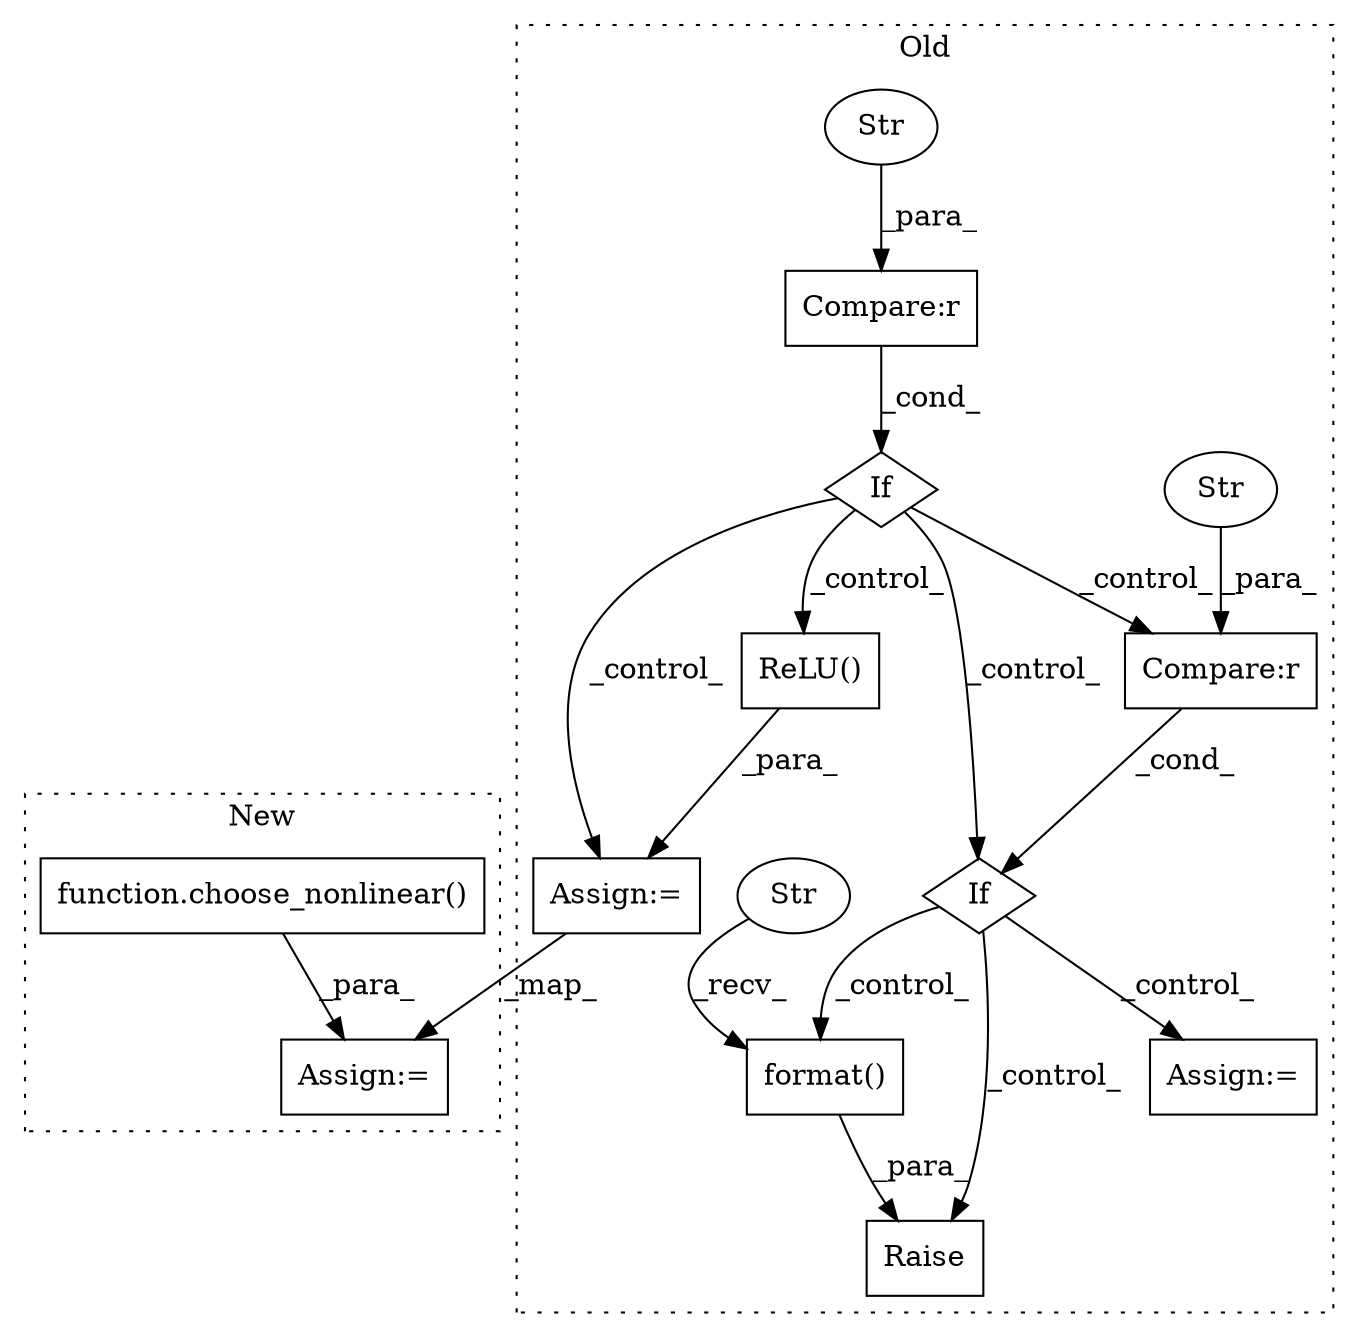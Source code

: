 digraph G {
subgraph cluster0 {
1 [label="format()" a="75" s="15904,15968" l="55,1" shape="box"];
3 [label="If" a="96" s="15778,15797" l="0,18" shape="diamond"];
4 [label="Str" a="66" s="15904" l="47" shape="ellipse"];
5 [label="Raise" a="91" s="15878" l="6" shape="box"];
6 [label="If" a="96" s="15692,15714" l="3,18" shape="diamond"];
7 [label="Compare:r" a="40" s="15695" l="19" shape="box"];
8 [label="Str" a="66" s="15708" l="6" shape="ellipse"];
10 [label="Assign:=" a="68" s="15748" l="3" shape="box"];
11 [label="Compare:r" a="40" s="15778" l="19" shape="box"];
12 [label="Str" a="66" s="15791" l="6" shape="ellipse"];
13 [label="Assign:=" a="68" s="15831" l="3" shape="box"];
14 [label="ReLU()" a="75" s="15751" l="9" shape="box"];
label = "Old";
style="dotted";
}
subgraph cluster1 {
2 [label="function.choose_nonlinear()" a="75" s="15729,15755" l="17,1" shape="box"];
9 [label="Assign:=" a="68" s="15726" l="3" shape="box"];
label = "New";
style="dotted";
}
1 -> 5 [label="_para_"];
2 -> 9 [label="_para_"];
3 -> 1 [label="_control_"];
3 -> 5 [label="_control_"];
3 -> 13 [label="_control_"];
4 -> 1 [label="_recv_"];
6 -> 14 [label="_control_"];
6 -> 3 [label="_control_"];
6 -> 10 [label="_control_"];
6 -> 11 [label="_control_"];
7 -> 6 [label="_cond_"];
8 -> 7 [label="_para_"];
10 -> 9 [label="_map_"];
11 -> 3 [label="_cond_"];
12 -> 11 [label="_para_"];
14 -> 10 [label="_para_"];
}